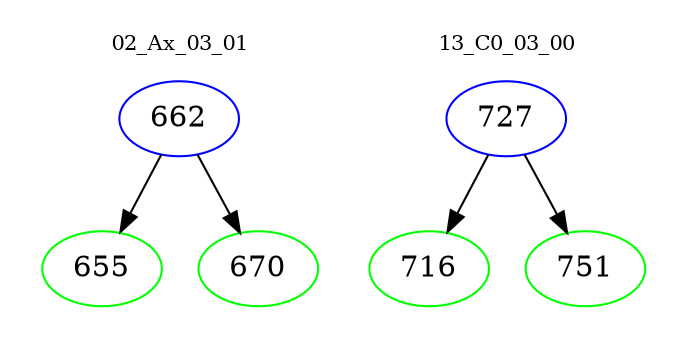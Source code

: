 digraph{
subgraph cluster_0 {
color = white
label = "02_Ax_03_01";
fontsize=10;
T0_662 [label="662", color="blue"]
T0_662 -> T0_655 [color="black"]
T0_655 [label="655", color="green"]
T0_662 -> T0_670 [color="black"]
T0_670 [label="670", color="green"]
}
subgraph cluster_1 {
color = white
label = "13_C0_03_00";
fontsize=10;
T1_727 [label="727", color="blue"]
T1_727 -> T1_716 [color="black"]
T1_716 [label="716", color="green"]
T1_727 -> T1_751 [color="black"]
T1_751 [label="751", color="green"]
}
}
